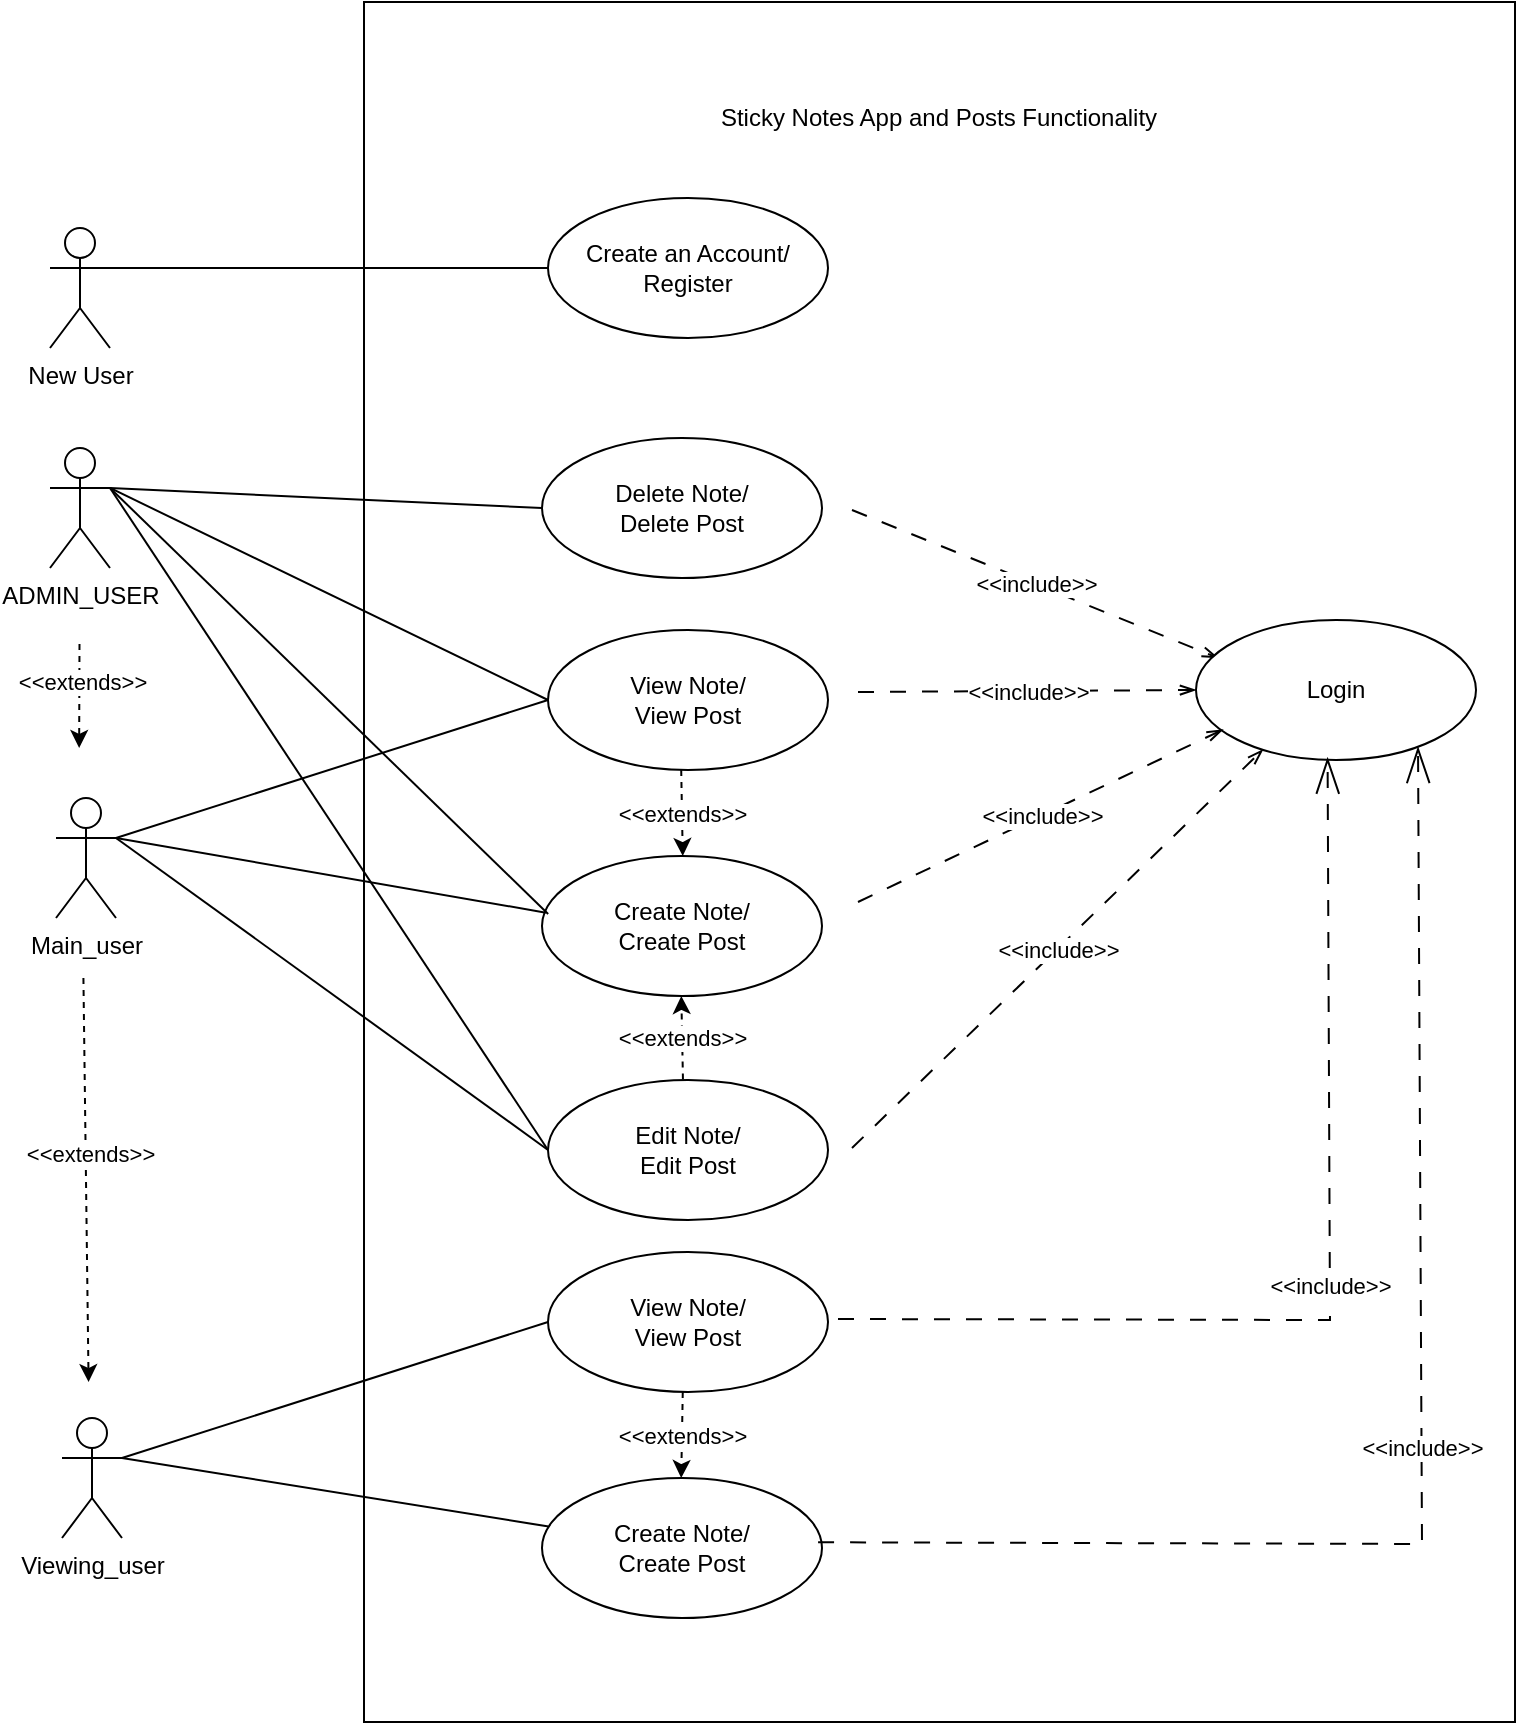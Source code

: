 <mxfile version="24.5.3" type="device">
  <diagram name="Page-1" id="KxFUunisI3KA-j2Cj4el">
    <mxGraphModel dx="1687" dy="2593" grid="0" gridSize="10" guides="1" tooltips="1" connect="1" arrows="1" fold="1" page="0" pageScale="1" pageWidth="850" pageHeight="1100" math="0" shadow="0">
      <root>
        <mxCell id="0" />
        <mxCell id="1" parent="0" />
        <mxCell id="pUyCj2CQUdkoSZp_Rfw--1" value="" style="rounded=0;whiteSpace=wrap;html=1;" parent="1" vertex="1">
          <mxGeometry x="238" y="-1406" width="575.5" height="860" as="geometry" />
        </mxCell>
        <mxCell id="E2yAKOlgApOKbNNjwcf9-102" value="New User" style="shape=umlActor;verticalLabelPosition=bottom;verticalAlign=top;html=1;" parent="1" vertex="1">
          <mxGeometry x="81" y="-1293" width="30" height="60" as="geometry" />
        </mxCell>
        <mxCell id="E2yAKOlgApOKbNNjwcf9-103" value="ADMIN_USER" style="shape=umlActor;verticalLabelPosition=bottom;verticalAlign=top;html=1;" parent="1" vertex="1">
          <mxGeometry x="81" y="-1183" width="30" height="60" as="geometry" />
        </mxCell>
        <mxCell id="E2yAKOlgApOKbNNjwcf9-104" value="Main_user" style="shape=umlActor;verticalLabelPosition=bottom;verticalAlign=top;html=1;" parent="1" vertex="1">
          <mxGeometry x="84" y="-1008" width="30" height="60" as="geometry" />
        </mxCell>
        <mxCell id="E2yAKOlgApOKbNNjwcf9-105" value="View Note/&lt;div&gt;View Post&lt;br&gt;&lt;/div&gt;" style="ellipse;whiteSpace=wrap;html=1;" parent="1" vertex="1">
          <mxGeometry x="330" y="-1092" width="140" height="70" as="geometry" />
        </mxCell>
        <mxCell id="E2yAKOlgApOKbNNjwcf9-106" value="Create Note/&lt;div&gt;Create Post&lt;br&gt;&lt;/div&gt;" style="ellipse;whiteSpace=wrap;html=1;" parent="1" vertex="1">
          <mxGeometry x="327" y="-979" width="140" height="70" as="geometry" />
        </mxCell>
        <mxCell id="E2yAKOlgApOKbNNjwcf9-107" value="Create an Account/&lt;div&gt;Register&lt;/div&gt;" style="ellipse;whiteSpace=wrap;html=1;" parent="1" vertex="1">
          <mxGeometry x="330" y="-1308" width="140" height="70" as="geometry" />
        </mxCell>
        <mxCell id="E2yAKOlgApOKbNNjwcf9-108" value="Edit Note/&lt;div&gt;Edit Post&lt;/div&gt;" style="ellipse;whiteSpace=wrap;html=1;" parent="1" vertex="1">
          <mxGeometry x="330" y="-867" width="140" height="70" as="geometry" />
        </mxCell>
        <mxCell id="E2yAKOlgApOKbNNjwcf9-109" value="Delete Note/&lt;div&gt;Delete Post&lt;br&gt;&lt;/div&gt;" style="ellipse;whiteSpace=wrap;html=1;" parent="1" vertex="1">
          <mxGeometry x="327" y="-1188" width="140" height="70" as="geometry" />
        </mxCell>
        <mxCell id="E2yAKOlgApOKbNNjwcf9-112" value="" style="endArrow=none;html=1;rounded=0;entryX=0;entryY=0.5;entryDx=0;entryDy=0;endFill=0;exitX=1;exitY=0.333;exitDx=0;exitDy=0;exitPerimeter=0;" parent="1" target="E2yAKOlgApOKbNNjwcf9-107" edge="1" source="E2yAKOlgApOKbNNjwcf9-102">
          <mxGeometry width="50" height="50" relative="1" as="geometry">
            <mxPoint x="139" y="-1273" as="sourcePoint" />
            <mxPoint x="212.5" y="-1287" as="targetPoint" />
          </mxGeometry>
        </mxCell>
        <mxCell id="E2yAKOlgApOKbNNjwcf9-114" value="" style="endArrow=none;html=1;rounded=0;entryX=0;entryY=0.5;entryDx=0;entryDy=0;endFill=0;exitX=1;exitY=0.333;exitDx=0;exitDy=0;exitPerimeter=0;" parent="1" target="E2yAKOlgApOKbNNjwcf9-105" edge="1" source="E2yAKOlgApOKbNNjwcf9-104">
          <mxGeometry width="50" height="50" relative="1" as="geometry">
            <mxPoint x="140" y="-970" as="sourcePoint" />
            <mxPoint x="325" y="-1022" as="targetPoint" />
          </mxGeometry>
        </mxCell>
        <mxCell id="E2yAKOlgApOKbNNjwcf9-115" value="" style="endArrow=none;html=1;rounded=0;endFill=0;exitX=1;exitY=0.333;exitDx=0;exitDy=0;exitPerimeter=0;entryX=0.014;entryY=0.405;entryDx=0;entryDy=0;entryPerimeter=0;" parent="1" target="E2yAKOlgApOKbNNjwcf9-106" edge="1" source="E2yAKOlgApOKbNNjwcf9-104">
          <mxGeometry width="50" height="50" relative="1" as="geometry">
            <mxPoint x="140" y="-968" as="sourcePoint" />
            <mxPoint x="336" y="-1033" as="targetPoint" />
          </mxGeometry>
        </mxCell>
        <mxCell id="E2yAKOlgApOKbNNjwcf9-116" value="" style="endArrow=none;html=1;rounded=0;entryX=0;entryY=0.5;entryDx=0;entryDy=0;endFill=0;exitX=1;exitY=0.333;exitDx=0;exitDy=0;exitPerimeter=0;" parent="1" target="E2yAKOlgApOKbNNjwcf9-108" edge="1" source="E2yAKOlgApOKbNNjwcf9-104">
          <mxGeometry width="50" height="50" relative="1" as="geometry">
            <mxPoint x="138" y="-967" as="sourcePoint" />
            <mxPoint x="315" y="-933" as="targetPoint" />
          </mxGeometry>
        </mxCell>
        <mxCell id="E2yAKOlgApOKbNNjwcf9-117" value="" style="endArrow=none;html=1;rounded=0;endFill=0;exitX=1;exitY=0.333;exitDx=0;exitDy=0;exitPerimeter=0;" parent="1" edge="1" source="E2yAKOlgApOKbNNjwcf9-103">
          <mxGeometry width="50" height="50" relative="1" as="geometry">
            <mxPoint x="132" y="-1151" as="sourcePoint" />
            <mxPoint x="327.0" y="-1153.007" as="targetPoint" />
          </mxGeometry>
        </mxCell>
        <mxCell id="pUyCj2CQUdkoSZp_Rfw--2" value="Sticky Notes App and Posts Functionality" style="text;html=1;align=center;verticalAlign=middle;whiteSpace=wrap;rounded=0;" parent="1" vertex="1">
          <mxGeometry x="346" y="-1363" width="359" height="30" as="geometry" />
        </mxCell>
        <mxCell id="Bsna8riyAdnkbNEWCvHI-3" value="" style="endArrow=classic;html=1;rounded=0;dashed=1;" parent="1" edge="1">
          <mxGeometry width="50" height="50" relative="1" as="geometry">
            <mxPoint x="95.75" y="-1085" as="sourcePoint" />
            <mxPoint x="95.58" y="-1033" as="targetPoint" />
          </mxGeometry>
        </mxCell>
        <mxCell id="oeJxipTKDrUlBsKZR87a-8" value="&amp;lt;&amp;lt;extends&amp;gt;&amp;gt;" style="edgeLabel;html=1;align=center;verticalAlign=middle;resizable=0;points=[];" vertex="1" connectable="0" parent="Bsna8riyAdnkbNEWCvHI-3">
          <mxGeometry x="-0.278" y="1" relative="1" as="geometry">
            <mxPoint as="offset" />
          </mxGeometry>
        </mxCell>
        <mxCell id="Bsna8riyAdnkbNEWCvHI-6" value="" style="endArrow=openThin;html=1;rounded=0;entryX=0.079;entryY=0.271;entryDx=0;entryDy=0;entryPerimeter=0;dashed=1;dashPattern=8 8;endFill=0;" parent="1" target="Bsna8riyAdnkbNEWCvHI-10" edge="1">
          <mxGeometry relative="1" as="geometry">
            <mxPoint x="482" y="-1152" as="sourcePoint" />
            <mxPoint x="621.092" y="-1148.255" as="targetPoint" />
          </mxGeometry>
        </mxCell>
        <mxCell id="Bsna8riyAdnkbNEWCvHI-7" value="&amp;lt;&amp;lt;include&amp;gt;&amp;gt;" style="edgeLabel;resizable=0;html=1;;align=center;verticalAlign=middle;" parent="Bsna8riyAdnkbNEWCvHI-6" connectable="0" vertex="1">
          <mxGeometry relative="1" as="geometry" />
        </mxCell>
        <mxCell id="Bsna8riyAdnkbNEWCvHI-10" value="Login" style="ellipse;whiteSpace=wrap;html=1;" parent="1" vertex="1">
          <mxGeometry x="654" y="-1097" width="140" height="70" as="geometry" />
        </mxCell>
        <mxCell id="Bsna8riyAdnkbNEWCvHI-11" value="" style="endArrow=openThin;html=1;rounded=0;entryX=0;entryY=0.5;entryDx=0;entryDy=0;dashed=1;dashPattern=8 8;endFill=0;" parent="1" target="Bsna8riyAdnkbNEWCvHI-10" edge="1">
          <mxGeometry relative="1" as="geometry">
            <mxPoint x="485" y="-1061" as="sourcePoint" />
            <mxPoint x="668" y="-987" as="targetPoint" />
          </mxGeometry>
        </mxCell>
        <mxCell id="Bsna8riyAdnkbNEWCvHI-12" value="&amp;lt;&amp;lt;include&amp;gt;&amp;gt;" style="edgeLabel;resizable=0;html=1;;align=center;verticalAlign=middle;" parent="Bsna8riyAdnkbNEWCvHI-11" connectable="0" vertex="1">
          <mxGeometry relative="1" as="geometry" />
        </mxCell>
        <mxCell id="Bsna8riyAdnkbNEWCvHI-13" value="" style="endArrow=openThin;html=1;rounded=0;entryX=0.096;entryY=0.783;entryDx=0;entryDy=0;entryPerimeter=0;dashed=1;dashPattern=8 8;endFill=0;" parent="1" target="Bsna8riyAdnkbNEWCvHI-10" edge="1">
          <mxGeometry relative="1" as="geometry">
            <mxPoint x="485" y="-956" as="sourcePoint" />
            <mxPoint x="654" y="-957" as="targetPoint" />
          </mxGeometry>
        </mxCell>
        <mxCell id="Bsna8riyAdnkbNEWCvHI-14" value="&amp;lt;&amp;lt;include&amp;gt;&amp;gt;" style="edgeLabel;resizable=0;html=1;;align=center;verticalAlign=middle;" parent="Bsna8riyAdnkbNEWCvHI-13" connectable="0" vertex="1">
          <mxGeometry relative="1" as="geometry" />
        </mxCell>
        <mxCell id="Bsna8riyAdnkbNEWCvHI-15" value="" style="endArrow=openThin;html=1;rounded=0;entryX=0.239;entryY=0.926;entryDx=0;entryDy=0;entryPerimeter=0;dashed=1;dashPattern=8 8;endFill=0;" parent="1" target="Bsna8riyAdnkbNEWCvHI-10" edge="1">
          <mxGeometry relative="1" as="geometry">
            <mxPoint x="482" y="-833" as="sourcePoint" />
            <mxPoint x="664" y="-919" as="targetPoint" />
          </mxGeometry>
        </mxCell>
        <mxCell id="Bsna8riyAdnkbNEWCvHI-16" value="&amp;lt;&amp;lt;include&amp;gt;&amp;gt;" style="edgeLabel;resizable=0;html=1;;align=center;verticalAlign=middle;" parent="Bsna8riyAdnkbNEWCvHI-15" connectable="0" vertex="1">
          <mxGeometry relative="1" as="geometry" />
        </mxCell>
        <mxCell id="Bsna8riyAdnkbNEWCvHI-17" value="" style="endArrow=classic;html=1;rounded=0;dashed=1;exitX=0.482;exitY=-0.003;exitDx=0;exitDy=0;exitPerimeter=0;" parent="1" source="E2yAKOlgApOKbNNjwcf9-108" edge="1">
          <mxGeometry relative="1" as="geometry">
            <mxPoint x="397" y="-869" as="sourcePoint" />
            <mxPoint x="396.66" y="-909" as="targetPoint" />
          </mxGeometry>
        </mxCell>
        <mxCell id="Bsna8riyAdnkbNEWCvHI-18" value="&amp;lt;&amp;lt;extends&amp;gt;&amp;gt;" style="edgeLabel;resizable=0;html=1;;align=center;verticalAlign=middle;" parent="Bsna8riyAdnkbNEWCvHI-17" connectable="0" vertex="1">
          <mxGeometry relative="1" as="geometry" />
        </mxCell>
        <mxCell id="a8x68GGvms7e8HySTyQL-13" value="Viewing_u&lt;span style=&quot;background-color: initial;&quot;&gt;ser&lt;/span&gt;" style="shape=umlActor;verticalLabelPosition=bottom;verticalAlign=top;html=1;" parent="1" vertex="1">
          <mxGeometry x="87" y="-698" width="30" height="60" as="geometry" />
        </mxCell>
        <mxCell id="a8x68GGvms7e8HySTyQL-20" value="" style="endArrow=classic;html=1;rounded=0;dashed=1;" parent="1" edge="1">
          <mxGeometry width="50" height="50" relative="1" as="geometry">
            <mxPoint x="97.71" y="-918" as="sourcePoint" />
            <mxPoint x="100.29" y="-716" as="targetPoint" />
          </mxGeometry>
        </mxCell>
        <mxCell id="oeJxipTKDrUlBsKZR87a-7" value="&amp;lt;&amp;lt;extends&amp;gt;&amp;gt;" style="edgeLabel;html=1;align=center;verticalAlign=middle;resizable=0;points=[];" vertex="1" connectable="0" parent="a8x68GGvms7e8HySTyQL-20">
          <mxGeometry x="-0.13" y="2" relative="1" as="geometry">
            <mxPoint as="offset" />
          </mxGeometry>
        </mxCell>
        <mxCell id="a8x68GGvms7e8HySTyQL-28" value="&amp;lt;&amp;lt;include&amp;gt;&amp;gt;" style="endArrow=openThin;endSize=16;endFill=0;html=1;rounded=0;entryX=0.47;entryY=0.983;entryDx=0;entryDy=0;entryPerimeter=0;dashed=1;dashPattern=8 8;" parent="1" target="Bsna8riyAdnkbNEWCvHI-10" edge="1">
          <mxGeometry width="160" relative="1" as="geometry">
            <mxPoint x="475" y="-747.5" as="sourcePoint" />
            <mxPoint x="635" y="-747.5" as="targetPoint" />
            <Array as="points">
              <mxPoint x="721" y="-747" />
            </Array>
          </mxGeometry>
        </mxCell>
        <mxCell id="a8x68GGvms7e8HySTyQL-72" value="View Note/&lt;div&gt;View Post&lt;br&gt;&lt;/div&gt;" style="ellipse;whiteSpace=wrap;html=1;" parent="1" vertex="1">
          <mxGeometry x="330" y="-781" width="140" height="70" as="geometry" />
        </mxCell>
        <mxCell id="a8x68GGvms7e8HySTyQL-73" value="Create Note/&lt;div&gt;Create Post&lt;br&gt;&lt;/div&gt;" style="ellipse;whiteSpace=wrap;html=1;" parent="1" vertex="1">
          <mxGeometry x="327" y="-668" width="140" height="70" as="geometry" />
        </mxCell>
        <mxCell id="a8x68GGvms7e8HySTyQL-74" value="" style="endArrow=none;html=1;rounded=0;entryX=0;entryY=0.5;entryDx=0;entryDy=0;endFill=0;exitX=1;exitY=0.333;exitDx=0;exitDy=0;exitPerimeter=0;" parent="1" target="a8x68GGvms7e8HySTyQL-72" edge="1" source="a8x68GGvms7e8HySTyQL-13">
          <mxGeometry width="50" height="50" relative="1" as="geometry">
            <mxPoint x="140" y="-659" as="sourcePoint" />
            <mxPoint x="325" y="-711" as="targetPoint" />
          </mxGeometry>
        </mxCell>
        <mxCell id="a8x68GGvms7e8HySTyQL-75" value="" style="endArrow=none;html=1;rounded=0;endFill=0;exitX=1;exitY=0.333;exitDx=0;exitDy=0;exitPerimeter=0;" parent="1" target="a8x68GGvms7e8HySTyQL-73" edge="1" source="a8x68GGvms7e8HySTyQL-13">
          <mxGeometry width="50" height="50" relative="1" as="geometry">
            <mxPoint x="140" y="-657" as="sourcePoint" />
            <mxPoint x="336" y="-722" as="targetPoint" />
          </mxGeometry>
        </mxCell>
        <mxCell id="a8x68GGvms7e8HySTyQL-76" value="" style="endArrow=classic;html=1;rounded=0;exitX=0.5;exitY=0;exitDx=0;exitDy=0;dashed=1;" parent="1" edge="1">
          <mxGeometry relative="1" as="geometry">
            <mxPoint x="397.38" y="-711" as="sourcePoint" />
            <mxPoint x="396.61" y="-668" as="targetPoint" />
          </mxGeometry>
        </mxCell>
        <mxCell id="a8x68GGvms7e8HySTyQL-77" value="&amp;lt;&amp;lt;extends&amp;gt;&amp;gt;" style="edgeLabel;resizable=0;html=1;;align=center;verticalAlign=middle;" parent="a8x68GGvms7e8HySTyQL-76" connectable="0" vertex="1">
          <mxGeometry relative="1" as="geometry" />
        </mxCell>
        <mxCell id="a8x68GGvms7e8HySTyQL-78" value="&amp;lt;&amp;lt;include&amp;gt;&amp;gt;" style="endArrow=openThin;endSize=16;endFill=0;html=1;rounded=0;entryX=0.793;entryY=0.907;entryDx=0;entryDy=0;entryPerimeter=0;exitX=0.986;exitY=0.459;exitDx=0;exitDy=0;exitPerimeter=0;dashed=1;dashPattern=8 8;" parent="1" source="a8x68GGvms7e8HySTyQL-73" target="Bsna8riyAdnkbNEWCvHI-10" edge="1">
          <mxGeometry width="160" relative="1" as="geometry">
            <mxPoint x="521" y="-635.5" as="sourcePoint" />
            <mxPoint x="766" y="-916" as="targetPoint" />
            <Array as="points">
              <mxPoint x="767" y="-635" />
            </Array>
          </mxGeometry>
        </mxCell>
        <mxCell id="oeJxipTKDrUlBsKZR87a-3" value="" style="endArrow=classic;html=1;rounded=0;exitX=0.5;exitY=0;exitDx=0;exitDy=0;dashed=1;" edge="1" parent="1">
          <mxGeometry relative="1" as="geometry">
            <mxPoint x="396.61" y="-1022" as="sourcePoint" />
            <mxPoint x="397.38" y="-979" as="targetPoint" />
          </mxGeometry>
        </mxCell>
        <mxCell id="oeJxipTKDrUlBsKZR87a-4" value="&amp;lt;&amp;lt;extends&amp;gt;&amp;gt;" style="edgeLabel;resizable=0;html=1;;align=center;verticalAlign=middle;" connectable="0" vertex="1" parent="oeJxipTKDrUlBsKZR87a-3">
          <mxGeometry relative="1" as="geometry" />
        </mxCell>
        <mxCell id="oeJxipTKDrUlBsKZR87a-9" value="" style="endArrow=none;html=1;rounded=0;endFill=0;entryX=0;entryY=0.5;entryDx=0;entryDy=0;exitX=1;exitY=0.333;exitDx=0;exitDy=0;exitPerimeter=0;" edge="1" parent="1" source="E2yAKOlgApOKbNNjwcf9-103" target="E2yAKOlgApOKbNNjwcf9-105">
          <mxGeometry width="50" height="50" relative="1" as="geometry">
            <mxPoint x="155" y="-1113.99" as="sourcePoint" />
            <mxPoint x="350.0" y="-1115.997" as="targetPoint" />
          </mxGeometry>
        </mxCell>
        <mxCell id="oeJxipTKDrUlBsKZR87a-10" value="" style="endArrow=none;html=1;rounded=0;endFill=0;entryX=0.022;entryY=0.414;entryDx=0;entryDy=0;exitX=1;exitY=0.333;exitDx=0;exitDy=0;exitPerimeter=0;entryPerimeter=0;" edge="1" parent="1" source="E2yAKOlgApOKbNNjwcf9-103" target="E2yAKOlgApOKbNNjwcf9-106">
          <mxGeometry width="50" height="50" relative="1" as="geometry">
            <mxPoint x="139" y="-1090" as="sourcePoint" />
            <mxPoint x="358" y="-984" as="targetPoint" />
          </mxGeometry>
        </mxCell>
        <mxCell id="oeJxipTKDrUlBsKZR87a-11" value="" style="endArrow=none;html=1;rounded=0;entryX=0;entryY=0.5;entryDx=0;entryDy=0;endFill=0;exitX=1;exitY=0.333;exitDx=0;exitDy=0;exitPerimeter=0;" edge="1" parent="1" source="E2yAKOlgApOKbNNjwcf9-103" target="E2yAKOlgApOKbNNjwcf9-108">
          <mxGeometry width="50" height="50" relative="1" as="geometry">
            <mxPoint x="127" y="-1030" as="sourcePoint" />
            <mxPoint x="343" y="-874" as="targetPoint" />
          </mxGeometry>
        </mxCell>
      </root>
    </mxGraphModel>
  </diagram>
</mxfile>
